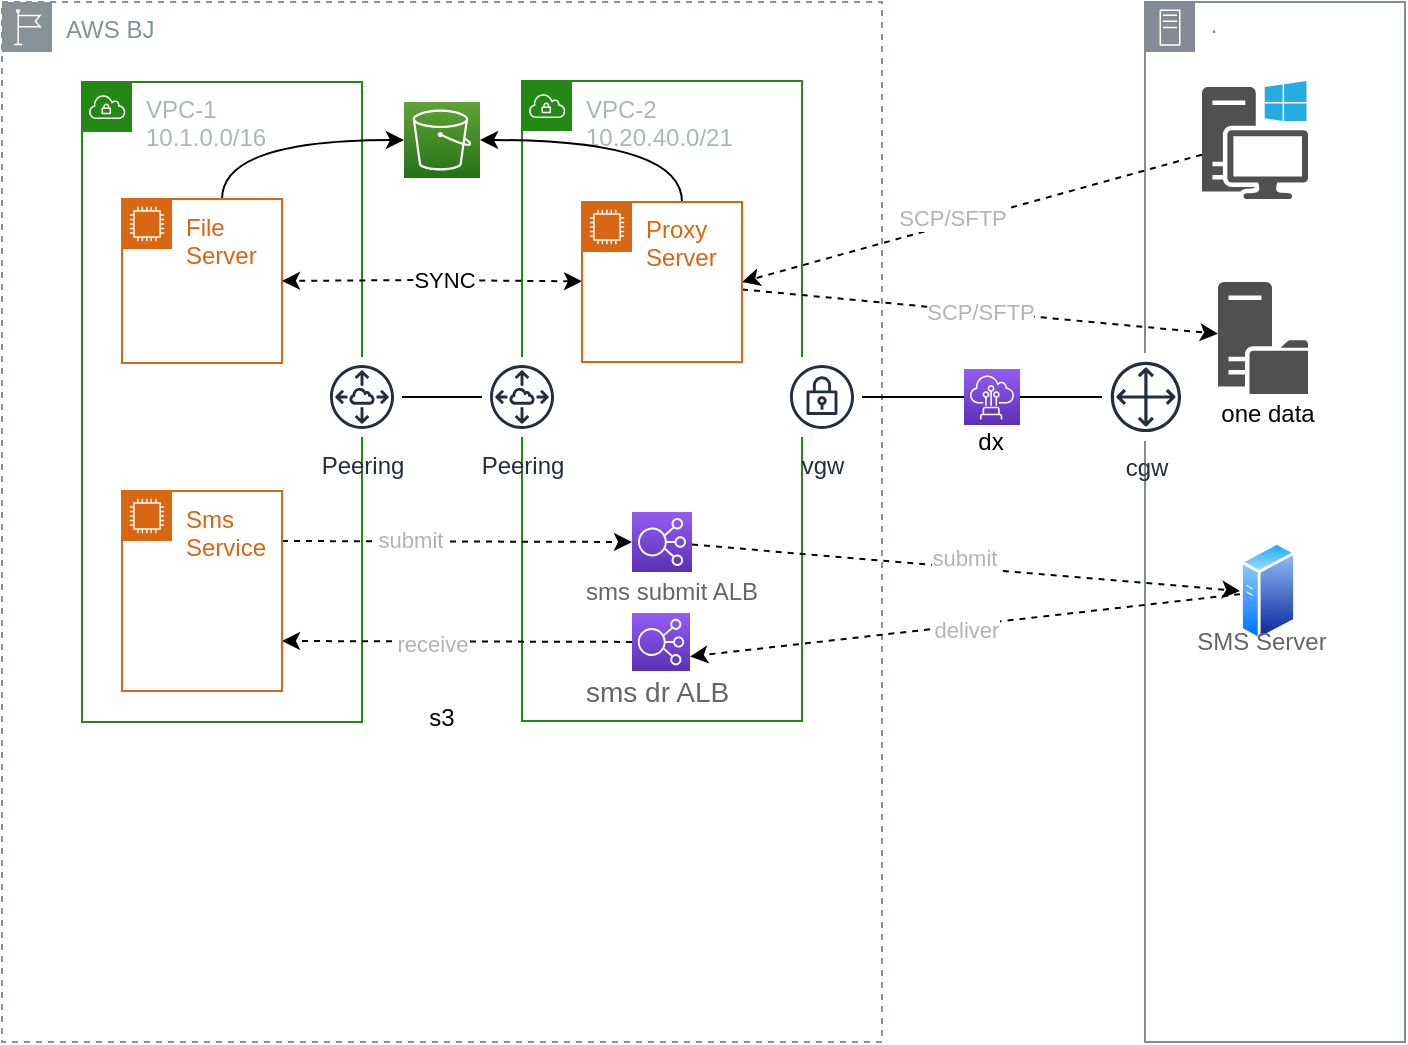 <mxfile version="14.9.6" type="github">
  <diagram id="Yk6t9v-q_GspNquAsi5I" name="Page-1">
    <mxGraphModel dx="700" dy="443" grid="1" gridSize="10" guides="1" tooltips="1" connect="1" arrows="1" fold="1" page="1" pageScale="1" pageWidth="827" pageHeight="1169" math="0" shadow="0">
      <root>
        <mxCell id="0" />
        <mxCell id="1" parent="0" />
        <mxCell id="BR9eqy4Dcbu-qg9SR92N-37" value="·" style="outlineConnect=0;gradientColor=none;html=1;whiteSpace=wrap;fontSize=12;fontStyle=0;shape=mxgraph.aws4.group;grIcon=mxgraph.aws4.group_on_premise;strokeColor=#858B94;fillColor=none;verticalAlign=top;align=left;spacingLeft=30;fontColor=#858B94;dashed=0;" parent="1" vertex="1">
          <mxGeometry x="611.5" y="40" width="130" height="520" as="geometry" />
        </mxCell>
        <mxCell id="BR9eqy4Dcbu-qg9SR92N-1" value="AWS BJ" style="outlineConnect=0;gradientColor=none;html=1;whiteSpace=wrap;fontSize=12;fontStyle=0;shape=mxgraph.aws4.group;grIcon=mxgraph.aws4.group_region;strokeColor=#879196;fillColor=none;verticalAlign=top;align=left;spacingLeft=30;fontColor=#879196;dashed=1;" parent="1" vertex="1">
          <mxGeometry x="40" y="40" width="440" height="520" as="geometry" />
        </mxCell>
        <mxCell id="BR9eqy4Dcbu-qg9SR92N-4" value="VPC-1&lt;br&gt;10.1.0.0/16" style="points=[[0,0],[0.25,0],[0.5,0],[0.75,0],[1,0],[1,0.25],[1,0.5],[1,0.75],[1,1],[0.75,1],[0.5,1],[0.25,1],[0,1],[0,0.75],[0,0.5],[0,0.25]];outlineConnect=0;gradientColor=none;html=1;whiteSpace=wrap;fontSize=12;fontStyle=0;shape=mxgraph.aws4.group;grIcon=mxgraph.aws4.group_vpc;strokeColor=#248814;fillColor=none;verticalAlign=top;align=left;spacingLeft=30;fontColor=#AAB7B8;dashed=0;" parent="1" vertex="1">
          <mxGeometry x="80" y="80" width="140" height="320" as="geometry" />
        </mxCell>
        <mxCell id="BR9eqy4Dcbu-qg9SR92N-7" value="VPC-2&lt;br&gt;10.20.40.0/21" style="points=[[0,0],[0.25,0],[0.5,0],[0.75,0],[1,0],[1,0.25],[1,0.5],[1,0.75],[1,1],[0.75,1],[0.5,1],[0.25,1],[0,1],[0,0.75],[0,0.5],[0,0.25]];outlineConnect=0;gradientColor=none;html=1;whiteSpace=wrap;fontSize=12;fontStyle=0;shape=mxgraph.aws4.group;grIcon=mxgraph.aws4.group_vpc;strokeColor=#248814;fillColor=none;verticalAlign=top;align=left;spacingLeft=30;fontColor=#AAB7B8;dashed=0;" parent="1" vertex="1">
          <mxGeometry x="300" y="79.5" width="140" height="320" as="geometry" />
        </mxCell>
        <mxCell id="BR9eqy4Dcbu-qg9SR92N-10" value="Peering" style="outlineConnect=0;fontColor=#232F3E;gradientColor=none;strokeColor=#232F3E;fillColor=#ffffff;dashed=0;verticalLabelPosition=bottom;verticalAlign=top;align=center;html=1;fontSize=12;fontStyle=0;aspect=fixed;shape=mxgraph.aws4.resourceIcon;resIcon=mxgraph.aws4.peering;" parent="1" vertex="1">
          <mxGeometry x="200" y="217.5" width="40" height="40" as="geometry" />
        </mxCell>
        <mxCell id="BR9eqy4Dcbu-qg9SR92N-12" value="" style="edgeStyle=orthogonalEdgeStyle;rounded=0;orthogonalLoop=1;jettySize=auto;html=1;endArrow=none;endFill=0;" parent="1" source="BR9eqy4Dcbu-qg9SR92N-11" target="BR9eqy4Dcbu-qg9SR92N-10" edge="1">
          <mxGeometry relative="1" as="geometry" />
        </mxCell>
        <mxCell id="BR9eqy4Dcbu-qg9SR92N-11" value="Peering" style="outlineConnect=0;fontColor=#232F3E;gradientColor=none;strokeColor=#232F3E;fillColor=#ffffff;dashed=0;verticalLabelPosition=bottom;verticalAlign=top;align=center;html=1;fontSize=12;fontStyle=0;aspect=fixed;shape=mxgraph.aws4.resourceIcon;resIcon=mxgraph.aws4.peering;" parent="1" vertex="1">
          <mxGeometry x="280" y="217.5" width="40" height="40" as="geometry" />
        </mxCell>
        <mxCell id="BR9eqy4Dcbu-qg9SR92N-32" value="" style="orthogonalLoop=1;jettySize=auto;html=1;strokeColor=none;" parent="1" source="BR9eqy4Dcbu-qg9SR92N-13" target="BR9eqy4Dcbu-qg9SR92N-25" edge="1">
          <mxGeometry relative="1" as="geometry" />
        </mxCell>
        <mxCell id="BR9eqy4Dcbu-qg9SR92N-35" value="" style="edgeStyle=none;orthogonalLoop=1;jettySize=auto;html=1;endArrow=none;endFill=0;" parent="1" source="BR9eqy4Dcbu-qg9SR92N-13" target="BR9eqy4Dcbu-qg9SR92N-25" edge="1">
          <mxGeometry relative="1" as="geometry" />
        </mxCell>
        <mxCell id="BR9eqy4Dcbu-qg9SR92N-13" value="vgw" style="outlineConnect=0;fontColor=#232F3E;gradientColor=none;strokeColor=#232F3E;fillColor=#ffffff;dashed=0;verticalLabelPosition=bottom;verticalAlign=top;align=center;html=1;fontSize=12;fontStyle=0;aspect=fixed;shape=mxgraph.aws4.resourceIcon;resIcon=mxgraph.aws4.vpn_gateway;" parent="1" vertex="1">
          <mxGeometry x="430" y="217.5" width="40" height="40" as="geometry" />
        </mxCell>
        <mxCell id="BR9eqy4Dcbu-qg9SR92N-36" value="" style="edgeStyle=none;orthogonalLoop=1;jettySize=auto;html=1;endArrow=none;endFill=0;" parent="1" source="BR9eqy4Dcbu-qg9SR92N-18" target="BR9eqy4Dcbu-qg9SR92N-25" edge="1">
          <mxGeometry relative="1" as="geometry" />
        </mxCell>
        <mxCell id="BR9eqy4Dcbu-qg9SR92N-18" value="cgw" style="outlineConnect=0;fontColor=#232F3E;gradientColor=none;strokeColor=#232F3E;fillColor=#ffffff;verticalLabelPosition=bottom;verticalAlign=top;align=center;html=1;fontSize=12;fontStyle=0;aspect=fixed;shape=mxgraph.aws4.resourceIcon;resIcon=mxgraph.aws4.customer_gateway;" parent="1" vertex="1">
          <mxGeometry x="590" y="215.54" width="43.91" height="43.91" as="geometry" />
        </mxCell>
        <mxCell id="BR9eqy4Dcbu-qg9SR92N-27" value="" style="edgeStyle=none;rounded=0;orthogonalLoop=1;jettySize=auto;html=1;entryX=1;entryY=0.5;entryDx=0;entryDy=0;dashed=1;" parent="1" source="BR9eqy4Dcbu-qg9SR92N-19" target="BR9eqy4Dcbu-qg9SR92N-22" edge="1">
          <mxGeometry relative="1" as="geometry" />
        </mxCell>
        <mxCell id="BR9eqy4Dcbu-qg9SR92N-28" value="&lt;font color=&quot;#b3b3b3&quot;&gt;SCP/SFTP&lt;/font&gt;" style="edgeLabel;html=1;align=center;verticalAlign=middle;resizable=0;points=[];" parent="BR9eqy4Dcbu-qg9SR92N-27" vertex="1" connectable="0">
          <mxGeometry x="0.09" y="-3" relative="1" as="geometry">
            <mxPoint x="1" as="offset" />
          </mxGeometry>
        </mxCell>
        <mxCell id="BR9eqy4Dcbu-qg9SR92N-19" value="" style="pointerEvents=1;shadow=0;dashed=0;html=1;strokeColor=none;fillColor=#505050;labelPosition=center;verticalLabelPosition=bottom;verticalAlign=top;outlineConnect=0;align=center;shape=mxgraph.office.devices.workstation_pc;" parent="1" vertex="1">
          <mxGeometry x="640" y="79.5" width="53" height="59" as="geometry" />
        </mxCell>
        <mxCell id="BR9eqy4Dcbu-qg9SR92N-43" style="edgeStyle=orthogonalEdgeStyle;orthogonalLoop=1;jettySize=auto;html=1;entryX=0;entryY=0.5;entryDx=0;entryDy=0;entryPerimeter=0;endArrow=classic;endFill=1;elbow=vertical;curved=1;" parent="1" source="BR9eqy4Dcbu-qg9SR92N-20" target="BR9eqy4Dcbu-qg9SR92N-41" edge="1">
          <mxGeometry relative="1" as="geometry">
            <Array as="points">
              <mxPoint x="150" y="109" />
            </Array>
          </mxGeometry>
        </mxCell>
        <mxCell id="BR9eqy4Dcbu-qg9SR92N-20" value="File Server" style="points=[[0,0],[0.25,0],[0.5,0],[0.75,0],[1,0],[1,0.25],[1,0.5],[1,0.75],[1,1],[0.75,1],[0.5,1],[0.25,1],[0,1],[0,0.75],[0,0.5],[0,0.25]];outlineConnect=0;gradientColor=none;html=1;whiteSpace=wrap;fontSize=12;fontStyle=0;shape=mxgraph.aws4.group;grIcon=mxgraph.aws4.group_ec2_instance_contents;strokeColor=#D86613;fillColor=none;verticalAlign=top;align=left;spacingLeft=30;fontColor=#D86613;dashed=0;" parent="1" vertex="1">
          <mxGeometry x="100" y="138.5" width="80" height="81.96" as="geometry" />
        </mxCell>
        <mxCell id="BR9eqy4Dcbu-qg9SR92N-29" style="edgeStyle=none;rounded=0;orthogonalLoop=1;jettySize=auto;html=1;entryX=1;entryY=0.5;entryDx=0;entryDy=0;dashed=1;startArrow=classic;startFill=1;" parent="1" source="BR9eqy4Dcbu-qg9SR92N-22" target="BR9eqy4Dcbu-qg9SR92N-20" edge="1">
          <mxGeometry relative="1" as="geometry">
            <Array as="points">
              <mxPoint x="250" y="179" />
            </Array>
          </mxGeometry>
        </mxCell>
        <mxCell id="BR9eqy4Dcbu-qg9SR92N-30" value="SYNC" style="edgeLabel;html=1;align=center;verticalAlign=middle;resizable=0;points=[];" parent="BR9eqy4Dcbu-qg9SR92N-29" vertex="1" connectable="0">
          <mxGeometry x="0.153" y="-1" relative="1" as="geometry">
            <mxPoint x="17" y="1" as="offset" />
          </mxGeometry>
        </mxCell>
        <mxCell id="BR9eqy4Dcbu-qg9SR92N-42" style="edgeStyle=orthogonalEdgeStyle;curved=1;orthogonalLoop=1;jettySize=auto;html=1;entryX=1;entryY=0.5;entryDx=0;entryDy=0;entryPerimeter=0;endArrow=classic;endFill=1;" parent="1" source="BR9eqy4Dcbu-qg9SR92N-22" target="BR9eqy4Dcbu-qg9SR92N-41" edge="1">
          <mxGeometry relative="1" as="geometry">
            <Array as="points">
              <mxPoint x="380" y="109" />
            </Array>
          </mxGeometry>
        </mxCell>
        <mxCell id="537Jsp8l8VRUOBUdNGrK-4" value="&lt;font color=&quot;#b3b3b3&quot;&gt;SCP/SFTP&lt;/font&gt;" style="rounded=0;orthogonalLoop=1;jettySize=auto;html=1;dashed=1;" edge="1" parent="1" source="BR9eqy4Dcbu-qg9SR92N-22" target="537Jsp8l8VRUOBUdNGrK-1">
          <mxGeometry relative="1" as="geometry" />
        </mxCell>
        <mxCell id="BR9eqy4Dcbu-qg9SR92N-22" value="Proxy Server" style="points=[[0,0],[0.25,0],[0.5,0],[0.75,0],[1,0],[1,0.25],[1,0.5],[1,0.75],[1,1],[0.75,1],[0.5,1],[0.25,1],[0,1],[0,0.75],[0,0.5],[0,0.25]];outlineConnect=0;gradientColor=none;html=1;whiteSpace=wrap;fontSize=12;fontStyle=0;shape=mxgraph.aws4.group;grIcon=mxgraph.aws4.group_ec2_instance_contents;strokeColor=#D86613;fillColor=none;verticalAlign=top;align=left;spacingLeft=30;fontColor=#D86613;dashed=0;" parent="1" vertex="1">
          <mxGeometry x="330" y="140" width="80" height="80" as="geometry" />
        </mxCell>
        <mxCell id="BR9eqy4Dcbu-qg9SR92N-25" value="" style="points=[[0,0,0],[0.25,0,0],[0.5,0,0],[0.75,0,0],[1,0,0],[0,1,0],[0.25,1,0],[0.5,1,0],[0.75,1,0],[1,1,0],[0,0.25,0],[0,0.5,0],[0,0.75,0],[1,0.25,0],[1,0.5,0],[1,0.75,0]];outlineConnect=0;fontColor=#232F3E;gradientColor=#945DF2;gradientDirection=north;fillColor=#5A30B5;strokeColor=#ffffff;dashed=0;verticalLabelPosition=bottom;verticalAlign=top;align=center;html=1;fontSize=12;fontStyle=0;aspect=fixed;shape=mxgraph.aws4.resourceIcon;resIcon=mxgraph.aws4.direct_connect;" parent="1" vertex="1">
          <mxGeometry x="521" y="223.5" width="28" height="28" as="geometry" />
        </mxCell>
        <mxCell id="BR9eqy4Dcbu-qg9SR92N-38" value="dx" style="text;html=1;align=center;verticalAlign=middle;resizable=0;points=[];autosize=1;strokeColor=none;" parent="1" vertex="1">
          <mxGeometry x="519" y="250" width="30" height="20" as="geometry" />
        </mxCell>
        <mxCell id="BR9eqy4Dcbu-qg9SR92N-41" value="" style="points=[[0,0,0],[0.25,0,0],[0.5,0,0],[0.75,0,0],[1,0,0],[0,1,0],[0.25,1,0],[0.5,1,0],[0.75,1,0],[1,1,0],[0,0.25,0],[0,0.5,0],[0,0.75,0],[1,0.25,0],[1,0.5,0],[1,0.75,0]];outlineConnect=0;fontColor=#232F3E;gradientColor=#60A337;gradientDirection=north;fillColor=#277116;strokeColor=#ffffff;dashed=0;verticalLabelPosition=bottom;verticalAlign=top;align=center;html=1;fontSize=12;fontStyle=0;aspect=fixed;shape=mxgraph.aws4.resourceIcon;resIcon=mxgraph.aws4.s3;" parent="1" vertex="1">
          <mxGeometry x="241" y="90" width="38" height="38" as="geometry" />
        </mxCell>
        <mxCell id="BR9eqy4Dcbu-qg9SR92N-47" value="s3" style="text;html=1;strokeColor=none;fillColor=none;align=center;verticalAlign=middle;whiteSpace=wrap;rounded=0;dashed=1;" parent="1" vertex="1">
          <mxGeometry x="240" y="388" width="40" height="20" as="geometry" />
        </mxCell>
        <mxCell id="537Jsp8l8VRUOBUdNGrK-7" style="edgeStyle=none;rounded=0;orthogonalLoop=1;jettySize=auto;html=1;entryX=0;entryY=0.5;entryDx=0;entryDy=0;dashed=1;startArrow=none;startFill=0;" edge="1" parent="1" source="BR9eqy4Dcbu-qg9SR92N-48" target="537Jsp8l8VRUOBUdNGrK-5">
          <mxGeometry relative="1" as="geometry" />
        </mxCell>
        <mxCell id="537Jsp8l8VRUOBUdNGrK-9" value="&lt;font color=&quot;#b3b3b3&quot;&gt;submit&lt;/font&gt;" style="edgeLabel;html=1;align=center;verticalAlign=middle;resizable=0;points=[];" vertex="1" connectable="0" parent="537Jsp8l8VRUOBUdNGrK-7">
          <mxGeometry x="-0.185" relative="1" as="geometry">
            <mxPoint x="24" y="-3" as="offset" />
          </mxGeometry>
        </mxCell>
        <mxCell id="BR9eqy4Dcbu-qg9SR92N-48" value="" style="points=[[0,0,0],[0.25,0,0],[0.5,0,0],[0.75,0,0],[1,0,0],[0,1,0],[0.25,1,0],[0.5,1,0],[0.75,1,0],[1,1,0],[0,0.25,0],[0,0.5,0],[0,0.75,0],[1,0.25,0],[1,0.5,0],[1,0.75,0]];outlineConnect=0;fontColor=#232F3E;gradientColor=#945DF2;gradientDirection=north;fillColor=#5A30B5;strokeColor=#ffffff;dashed=0;verticalLabelPosition=bottom;verticalAlign=top;align=center;html=1;fontSize=12;fontStyle=0;aspect=fixed;shape=mxgraph.aws4.resourceIcon;resIcon=mxgraph.aws4.elastic_load_balancing;" parent="1" vertex="1">
          <mxGeometry x="355" y="295" width="30" height="30" as="geometry" />
        </mxCell>
        <mxCell id="BR9eqy4Dcbu-qg9SR92N-49" value="&lt;font color=&quot;#666666&quot;&gt;sms submit ALB&lt;/font&gt;" style="text;html=1;strokeColor=none;fillColor=none;align=center;verticalAlign=middle;whiteSpace=wrap;rounded=0;dashed=1;" parent="1" vertex="1">
          <mxGeometry x="320" y="324.5" width="110" height="20" as="geometry" />
        </mxCell>
        <mxCell id="537Jsp8l8VRUOBUdNGrK-12" style="edgeStyle=none;rounded=0;orthogonalLoop=1;jettySize=auto;html=1;entryX=1;entryY=0.75;entryDx=0;entryDy=0;dashed=1;startArrow=none;startFill=0;" edge="1" parent="1" source="BR9eqy4Dcbu-qg9SR92N-50" target="BR9eqy4Dcbu-qg9SR92N-52">
          <mxGeometry relative="1" as="geometry" />
        </mxCell>
        <mxCell id="537Jsp8l8VRUOBUdNGrK-14" value="&lt;font color=&quot;#b3b3b3&quot;&gt;receive&lt;/font&gt;" style="edgeLabel;html=1;align=center;verticalAlign=middle;resizable=0;points=[];" vertex="1" connectable="0" parent="537Jsp8l8VRUOBUdNGrK-12">
          <mxGeometry x="0.147" y="1" relative="1" as="geometry">
            <mxPoint as="offset" />
          </mxGeometry>
        </mxCell>
        <mxCell id="BR9eqy4Dcbu-qg9SR92N-50" value="" style="points=[[0,0,0],[0.25,0,0],[0.5,0,0],[0.75,0,0],[1,0,0],[0,1,0],[0.25,1,0],[0.5,1,0],[0.75,1,0],[1,1,0],[0,0.25,0],[0,0.5,0],[0,0.75,0],[1,0.25,0],[1,0.5,0],[1,0.75,0]];outlineConnect=0;fontColor=#232F3E;gradientColor=#945DF2;gradientDirection=north;fillColor=#5A30B5;strokeColor=#ffffff;dashed=0;verticalLabelPosition=bottom;verticalAlign=top;align=center;html=1;fontSize=12;fontStyle=0;aspect=fixed;shape=mxgraph.aws4.resourceIcon;resIcon=mxgraph.aws4.elastic_load_balancing;" parent="1" vertex="1">
          <mxGeometry x="355" y="345.5" width="29" height="29" as="geometry" />
        </mxCell>
        <mxCell id="BR9eqy4Dcbu-qg9SR92N-51" value="&lt;span style=&quot;font-style: normal ; font-weight: 400 ; letter-spacing: normal ; text-indent: 0px ; text-transform: none ; word-spacing: 0px ; background-color: rgb(255 , 255 , 255) ; display: inline ; float: none&quot;&gt;&lt;font style=&quot;font-size: 14px&quot; color=&quot;#666666&quot;&gt;sms dr ALB&lt;/font&gt;&lt;/span&gt;" style="text;whiteSpace=wrap;html=1;" parent="1" vertex="1">
          <mxGeometry x="330" y="370" width="90" height="30" as="geometry" />
        </mxCell>
        <mxCell id="537Jsp8l8VRUOBUdNGrK-11" style="edgeStyle=none;rounded=0;orthogonalLoop=1;jettySize=auto;html=1;exitX=1;exitY=0.25;exitDx=0;exitDy=0;entryX=0;entryY=0.5;entryDx=0;entryDy=0;entryPerimeter=0;dashed=1;startArrow=none;startFill=0;" edge="1" parent="1" source="BR9eqy4Dcbu-qg9SR92N-52" target="BR9eqy4Dcbu-qg9SR92N-48">
          <mxGeometry relative="1" as="geometry" />
        </mxCell>
        <mxCell id="537Jsp8l8VRUOBUdNGrK-13" value="&lt;font color=&quot;#b3b3b3&quot;&gt;submit&lt;/font&gt;" style="edgeLabel;html=1;align=center;verticalAlign=middle;resizable=0;points=[];" vertex="1" connectable="0" parent="537Jsp8l8VRUOBUdNGrK-11">
          <mxGeometry x="-0.27" y="1" relative="1" as="geometry">
            <mxPoint as="offset" />
          </mxGeometry>
        </mxCell>
        <mxCell id="BR9eqy4Dcbu-qg9SR92N-52" value="Sms&amp;nbsp; Service" style="points=[[0,0],[0.25,0],[0.5,0],[0.75,0],[1,0],[1,0.25],[1,0.5],[1,0.75],[1,1],[0.75,1],[0.5,1],[0.25,1],[0,1],[0,0.75],[0,0.5],[0,0.25]];outlineConnect=0;gradientColor=none;html=1;whiteSpace=wrap;fontSize=12;fontStyle=0;shape=mxgraph.aws4.group;grIcon=mxgraph.aws4.group_ec2_instance_contents;strokeColor=#D86613;fillColor=none;verticalAlign=top;align=left;spacingLeft=30;fontColor=#D86613;dashed=0;" parent="1" vertex="1">
          <mxGeometry x="100" y="284.5" width="80" height="100" as="geometry" />
        </mxCell>
        <mxCell id="537Jsp8l8VRUOBUdNGrK-1" value="" style="pointerEvents=1;shadow=0;dashed=0;html=1;strokeColor=none;fillColor=#505050;labelPosition=center;verticalLabelPosition=bottom;verticalAlign=top;outlineConnect=0;align=center;shape=mxgraph.office.servers.file_server;" vertex="1" parent="1">
          <mxGeometry x="648" y="180" width="45" height="56" as="geometry" />
        </mxCell>
        <mxCell id="537Jsp8l8VRUOBUdNGrK-3" value="one data" style="text;html=1;strokeColor=none;fillColor=none;align=center;verticalAlign=middle;whiteSpace=wrap;rounded=0;" vertex="1" parent="1">
          <mxGeometry x="640" y="236" width="66" height="20" as="geometry" />
        </mxCell>
        <mxCell id="537Jsp8l8VRUOBUdNGrK-8" style="edgeStyle=none;rounded=0;orthogonalLoop=1;jettySize=auto;html=1;entryX=1;entryY=0.75;entryDx=0;entryDy=0;entryPerimeter=0;dashed=1;startArrow=none;startFill=0;" edge="1" parent="1" source="537Jsp8l8VRUOBUdNGrK-5" target="BR9eqy4Dcbu-qg9SR92N-50">
          <mxGeometry relative="1" as="geometry" />
        </mxCell>
        <mxCell id="537Jsp8l8VRUOBUdNGrK-10" value="&lt;font color=&quot;#b3b3b3&quot;&gt;deliver&lt;/font&gt;" style="edgeLabel;html=1;align=center;verticalAlign=middle;resizable=0;points=[];" vertex="1" connectable="0" parent="537Jsp8l8VRUOBUdNGrK-8">
          <mxGeometry x="0.218" y="3" relative="1" as="geometry">
            <mxPoint x="30" y="-4" as="offset" />
          </mxGeometry>
        </mxCell>
        <mxCell id="537Jsp8l8VRUOBUdNGrK-5" value="" style="aspect=fixed;perimeter=ellipsePerimeter;html=1;align=center;shadow=0;dashed=0;spacingTop=3;image;image=img/lib/active_directory/generic_server.svg;" vertex="1" parent="1">
          <mxGeometry x="659" y="309.5" width="28.0" height="50" as="geometry" />
        </mxCell>
        <mxCell id="537Jsp8l8VRUOBUdNGrK-6" value="&lt;font color=&quot;#666666&quot;&gt;SMS Server&lt;/font&gt;" style="text;html=1;strokeColor=none;fillColor=none;align=center;verticalAlign=middle;whiteSpace=wrap;rounded=0;" vertex="1" parent="1">
          <mxGeometry x="630" y="350" width="80" height="20" as="geometry" />
        </mxCell>
      </root>
    </mxGraphModel>
  </diagram>
</mxfile>
